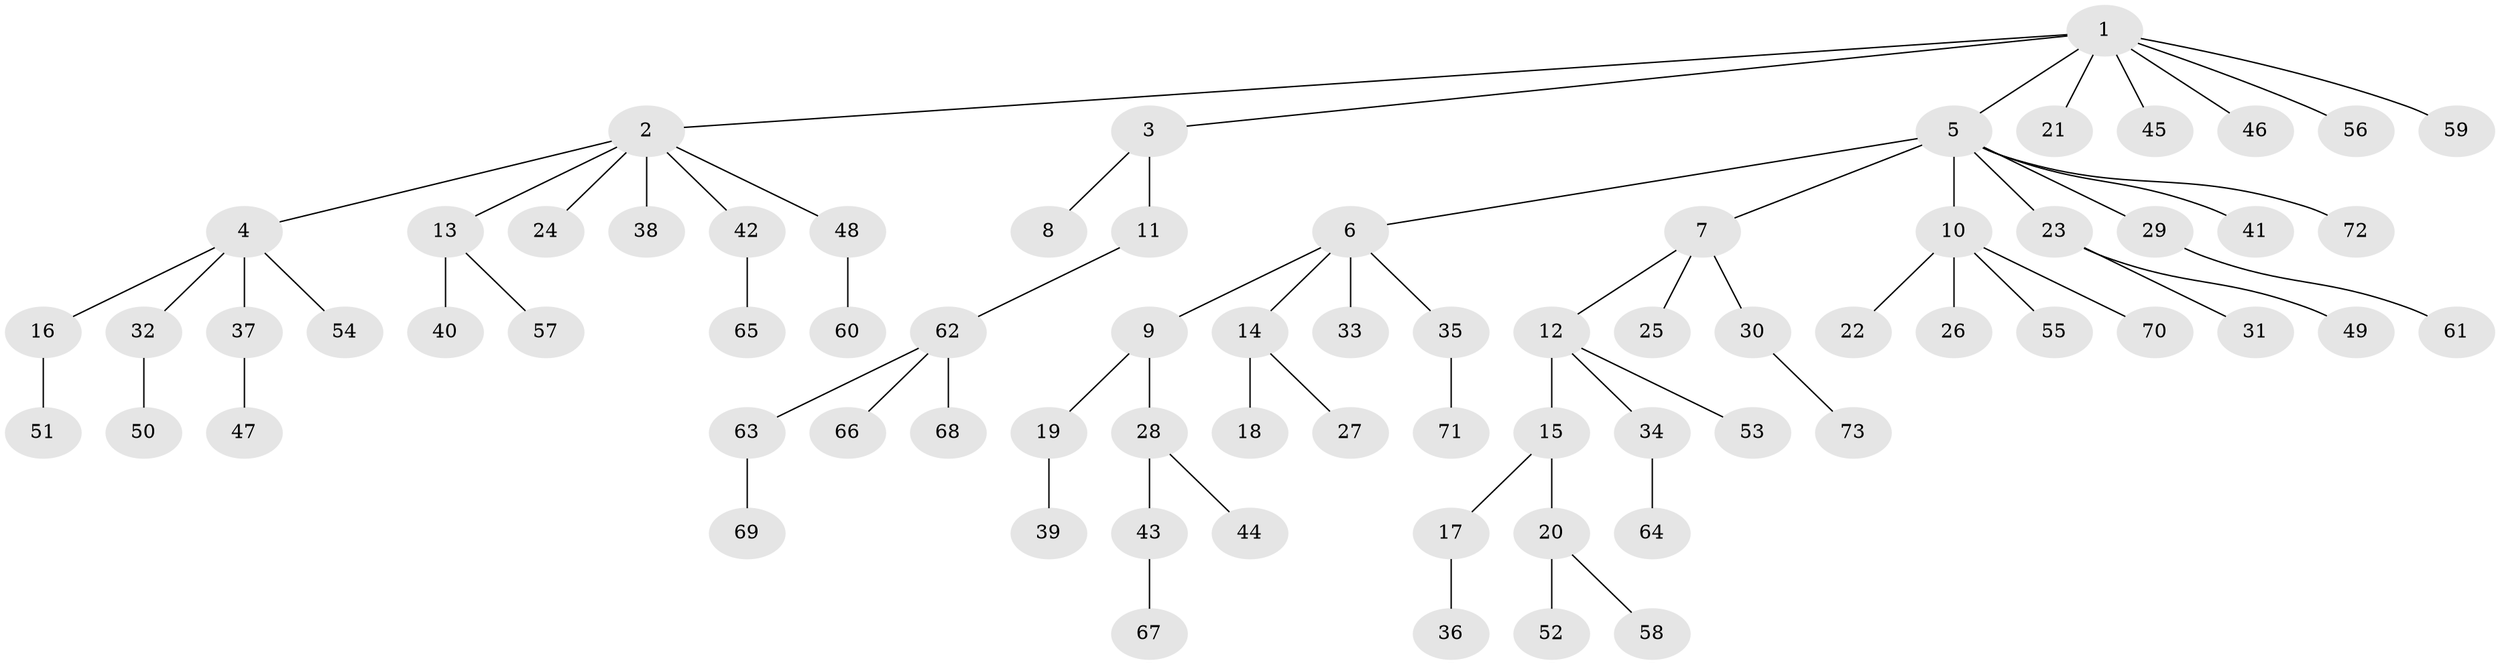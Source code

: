 // Generated by graph-tools (version 1.1) at 2025/15/03/09/25 04:15:39]
// undirected, 73 vertices, 72 edges
graph export_dot {
graph [start="1"]
  node [color=gray90,style=filled];
  1;
  2;
  3;
  4;
  5;
  6;
  7;
  8;
  9;
  10;
  11;
  12;
  13;
  14;
  15;
  16;
  17;
  18;
  19;
  20;
  21;
  22;
  23;
  24;
  25;
  26;
  27;
  28;
  29;
  30;
  31;
  32;
  33;
  34;
  35;
  36;
  37;
  38;
  39;
  40;
  41;
  42;
  43;
  44;
  45;
  46;
  47;
  48;
  49;
  50;
  51;
  52;
  53;
  54;
  55;
  56;
  57;
  58;
  59;
  60;
  61;
  62;
  63;
  64;
  65;
  66;
  67;
  68;
  69;
  70;
  71;
  72;
  73;
  1 -- 2;
  1 -- 3;
  1 -- 5;
  1 -- 21;
  1 -- 45;
  1 -- 46;
  1 -- 56;
  1 -- 59;
  2 -- 4;
  2 -- 13;
  2 -- 24;
  2 -- 38;
  2 -- 42;
  2 -- 48;
  3 -- 8;
  3 -- 11;
  4 -- 16;
  4 -- 32;
  4 -- 37;
  4 -- 54;
  5 -- 6;
  5 -- 7;
  5 -- 10;
  5 -- 23;
  5 -- 29;
  5 -- 41;
  5 -- 72;
  6 -- 9;
  6 -- 14;
  6 -- 33;
  6 -- 35;
  7 -- 12;
  7 -- 25;
  7 -- 30;
  9 -- 19;
  9 -- 28;
  10 -- 22;
  10 -- 26;
  10 -- 55;
  10 -- 70;
  11 -- 62;
  12 -- 15;
  12 -- 34;
  12 -- 53;
  13 -- 40;
  13 -- 57;
  14 -- 18;
  14 -- 27;
  15 -- 17;
  15 -- 20;
  16 -- 51;
  17 -- 36;
  19 -- 39;
  20 -- 52;
  20 -- 58;
  23 -- 31;
  23 -- 49;
  28 -- 43;
  28 -- 44;
  29 -- 61;
  30 -- 73;
  32 -- 50;
  34 -- 64;
  35 -- 71;
  37 -- 47;
  42 -- 65;
  43 -- 67;
  48 -- 60;
  62 -- 63;
  62 -- 66;
  62 -- 68;
  63 -- 69;
}
